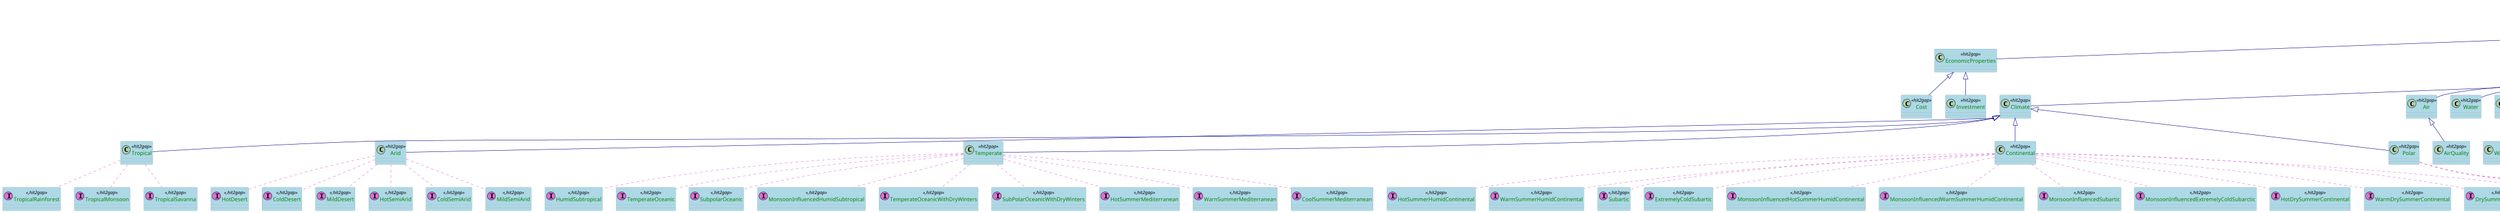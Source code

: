 @startuml

scale 0.2

skinparam class {
  ArrowColor DarkBlue
  ArrowFontColor DarkBlue
  BackgroundColor LightBlue
  BorderColor DarkGrey
}
skinparam dpi 300
skinparam stereotypeCBackgroundColor Wheat
skinparam classAttributeFontColor  Green

/'
  Definition of the Properties Medium
'/

class Property <<ssn>>
class EconomicProperties <<hit2gap>>
class PhysicProperties <<hit2gap>>
class OccupantStateProperties <<hit2gap>>

class Stress <<hit2gap>>
class Pulse <<hit2gap>>

class Cost <<hit2gap>>
class Investment <<hit2gap>>

class Climate <<hit2gap>>
class Tropical <<hit2gap>>
class TropicalRainforest <<(I,orchid),hit2gap>>
class TropicalMonsoon <<(I,orchid),hit2gap>>
class TropicalSavanna <<(I,orchid),hit2gap>>

class Arid <<hit2gap>>
class HotDesert <<(I,orchid),hit2gap>>
class ColdDesert <<(I,orchid),hit2gap>>
class MildDesert <<(I,orchid),hit2gap>>
class HotSemiArid <<(I,orchid),hit2gap>>
class ColdSemiArid <<(I,orchid),hit2gap>>
class MildSemiArid <<(I,orchid),hit2gap>>

class Temperate <<hit2gap>>
class HumidSubtropical <<(I,orchid),hit2gap>>
class TemperateOceanic <<(I,orchid),hit2gap>>
class SubpolarOceanic <<(I,orchid),hit2gap>>
class MonsoonInfluencedHumidSubtropical <<(I,orchid),hit2gap>>
class TemperateOceanicWithDryWinters <<(I,orchid),hit2gap>>
class SubPolarOceanicWithDryWinters <<(I,orchid),hit2gap>>
class HotSummerMediterranean <<(I,orchid),hit2gap>>
class WarnSummerMediterranean <<(I,orchid),hit2gap>>
class CoolSummerMediterranean <<(I,orchid),hit2gap>>


class Continental <<hit2gap>>
class HotSummerHumidContinental <<(I,orchid),hit2gap>>
class WarmSummerHumidContinental <<(I,orchid),hit2gap>>
class Subartic <<(I,orchid),hit2gap>>
class ExtremelyColdSubartic <<(I,orchid),hit2gap>>
class MonsoonInfluencedHotSummerHumidContinental <<(I,orchid),hit2gap>>
class MonsoonInfluencedWarmSummerHumidContinental <<(I,orchid),hit2gap>>
class MonsoonInfluencedSubartic <<(I,orchid),hit2gap>>
class MonsoonInfluencedExtremelyColdSubarctic <<(I,orchid),hit2gap>>
class HotDrySummerContinental <<(I,orchid),hit2gap>>  
class WarmDrySummerContinental <<(I,orchid),hit2gap>>  
class DrySummerSubarctic <<(I,orchid),hit2gap>>  
class ExtremelyColdDrySummerSubarctic <<(I,orchid),hit2gap>>  

class Polar <<hit2gap>>
class MildTundra <<(I,orchid),hit2gap>>
class FrostColdTundra <<(I,orchid),hit2gap>>
class IceCap <<(I,orchid),hit2gap>>

class Air <<hit2gap>>
class Water <<hit2gap>>
class Wind <<hit2gap>>
class WindOrientation <<hit2gap>>
class WindSpeed <<hit2gap>>
class Steam <<hit2gap>>
class State <<hit2gap>>
class Area <<hit2gap>>
class Capacity <<hit2gap>>
class ProductionCapacity <<hit2gap>>
class Color <<hit2gap>>
class Conductivity <<hit2gap>>
class Co2Rate <<hit2gap>>
class Density <<hit2gap>>
class Humidity <<hit2gap>>
class Depth <<hit2gap>>
class EquivalentDepth <<hit2gap>>
class Energy <<hit2gap>>
class ElectricEnergy <<hit2gap>>
class HeatFluxEnergy <<hit2gap>>
class Evaporation <<hit2gap>>
class Condensation <<hit2gap>>
class Medium <<hit2gap>>
class Precipitation <<hit2gap>>
class Pressure <<hit2gap>>
class Position <<hit2gap>>
class Longitude <<hit2gap>>
class Latitude <<hit2gap>>
class Altitude <<hit2gap>>
class Radiation <<hit2gap>>
class LightRadiation <<hit2gap>>
class IncidentRadiation <<hit2gap>>
class AbsorbedIncidentRadiation <<hit2gap>>
class ReflectedIncidentradiation <<hit2gap>>
class AbsorbedScatteredIncidentRadiation <<hit2gap>>
class TransmittedIncidentRadiation <<hit2gap>>
class Tension <<hit2gap>>
class Rainfall <<hit2gap>>
class Reflectivity <<hit2gap>>
class Shape <<hit2gap>>
class CrossSection <<hit2gap>>
class Height <<hit2gap>>
class Length <<hit2gap>>
class Slope <<hit2gap>>
class Weight <<hit2gap>>
class Width <<hit2gap>>
class Intensity <<hit2gap>>
class Speed <<hit2gap>>
class Temperature  <<hit2gap>>
class Time <<hit2gap>>
class Transparency <<hit2gap>>
class Velocity <<hit2gap>>
class Visibility <<hit2gap>>
class Volume <<hit2gap>>
class Discharge <<hit2gap>>
class Flow <<hit2gap>>
class Inflow <<hit2gap>>
class Outflow <<hit2gap>>
class AirMedium <<hit2gap>>
class AirQuality <<hit2gap>>
/'
  Definition of the properties hierarchy
'/

Property <|-- EconomicProperties
Property <|-- PhysicProperties
Property <|-- OccupantStateProperties

EconomicProperties <|-- Cost
EconomicProperties <|-- Investment

PhysicProperties <|-- Air
PhysicProperties <|-- Water
PhysicProperties <|-- Steam
PhysicProperties <|-- State
PhysicProperties <|-- Area
PhysicProperties <|-- Capacity
Capacity<|-- ProductionCapacity
PhysicProperties <|-- Color
PhysicProperties <|-- Conductivity
PhysicProperties <|-- Density
PhysicProperties <|-- Depth
PhysicProperties <|-- Position
Position <|-- Longitude
Position <|-- Latitude
Position <|-- Altitude
PhysicProperties <|--EquivalentDepth
PhysicProperties <|-- Energy
Energy<|-- ElectricEnergy
Energy<|-- HeatFluxEnergy
PhysicProperties <|-- Wind
Wind <|-- WindOrientation
Wind <|-- WindSpeed 
PhysicProperties <|-- Evaporation
PhysicProperties <|-- Condensation
PhysicProperties <|-- Co2Rate
PhysicProperties <|-- Humidity
PhysicProperties <|-- Medium
PhysicProperties <|-- Precipitation
PhysicProperties <|-- Pressure
PhysicProperties <|-- Radiation
PhysicProperties <|-- Tension
Radiation<|-- IncidentRadiation
Radiation<|-- LightRadiation
IncidentRadiation<|-- AbsorbedIncidentRadiation
IncidentRadiation<|-- ReflectedIncidentradiation
IncidentRadiation<|-- AbsorbedScatteredIncidentRadiation
IncidentRadiation<|-- TransmittedIncidentRadiation
PhysicProperties <|-- Rainfall
PhysicProperties <|-- Reflectivity
PhysicProperties <|-- Intensity
PhysicProperties <|-- Shape
Shape<|-- CrossSection
Shape<|-- Height
Shape<|-- Length
Shape<|-- Slope
Shape<|-- Weight
Shape<|-- Width
PhysicProperties <|-- Speed
PhysicProperties <|-- Temperature
PhysicProperties <|-- Time
PhysicProperties <|-- Transparency
PhysicProperties <|-- Velocity
PhysicProperties <|-- Visibility
PhysicProperties <|-- Volume
Volume<|-- Discharge
Volume<|-- Flow
Flow<|-- Inflow
Flow<|-- Outflow
Medium<|-- AirMedium
Air<|-- AirQuality
PhysicProperties <|-- Climate

OccupantStateProperties <|-- Stress 
OccupantStateProperties <|-- Pulse


Climate <|-- Tropical
Climate <|-- Arid
Climate <|-- Temperate
Climate <|-- Continental
Climate <|-- Polar

Tropical ..[#orchid] TropicalRainforest 
Tropical ..[#orchid] TropicalMonsoon 
Tropical ..[#orchid] TropicalSavanna 

Arid ..[#orchid] HotDesert 
Arid ..[#orchid] ColdDesert 
Arid ..[#orchid] MildDesert 
Arid ..[#orchid] HotSemiArid 
Arid ..[#orchid] ColdSemiArid 
Arid ..[#orchid] MildSemiArid 

Temperate ..[#orchid] HumidSubtropical
Temperate ..[#orchid] TemperateOceanic 
Temperate ..[#orchid] SubpolarOceanic 
Temperate ..[#orchid] MonsoonInfluencedHumidSubtropical
Temperate ..[#orchid] TemperateOceanicWithDryWinters 
Temperate ..[#orchid] SubPolarOceanicWithDryWinters 
Temperate ..[#orchid] HotSummerMediterranean 
Temperate ..[#orchid] WarnSummerMediterranean
Temperate ..[#orchid] CoolSummerMediterranean

Continental ..[#orchid] HotSummerHumidContinental 
Continental ..[#orchid] WarmSummerHumidContinental 
Continental ..[#orchid] Subartic 
Continental ..[#orchid] ExtremelyColdSubartic 
Continental ..[#orchid] MonsoonInfluencedHotSummerHumidContinental 
Continental ..[#orchid] MonsoonInfluencedWarmSummerHumidContinental 
Continental ..[#orchid] MonsoonInfluencedSubartic
Continental ..[#orchid] MonsoonInfluencedExtremelyColdSubarctic 
Continental ..[#orchid] HotDrySummerContinental 
Continental ..[#orchid] WarmDrySummerContinental 
Continental ..[#orchid] DrySummerSubarctic 
Continental ..[#orchid] ExtremelyColdDrySummerSubarctic  

Polar ..[#orchid] MildTundra 
Polar ..[#orchid] FrostColdTundra 
Polar ..[#orchid] IceCap

@enduml
